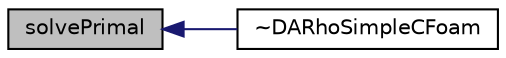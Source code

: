 digraph "solvePrimal"
{
  bgcolor="transparent";
  edge [fontname="Helvetica",fontsize="10",labelfontname="Helvetica",labelfontsize="10"];
  node [fontname="Helvetica",fontsize="10",shape=record];
  rankdir="LR";
  Node38 [label="solvePrimal",height=0.2,width=0.4,color="black", fillcolor="grey75", style="filled", fontcolor="black"];
  Node38 -> Node39 [dir="back",color="midnightblue",fontsize="10",style="solid",fontname="Helvetica"];
  Node39 [label="~DARhoSimpleCFoam",height=0.2,width=0.4,color="black",URL="$classFoam_1_1DARhoSimpleCFoam.html#af884dd72f201ec41b7558cf01b815ee5"];
}

